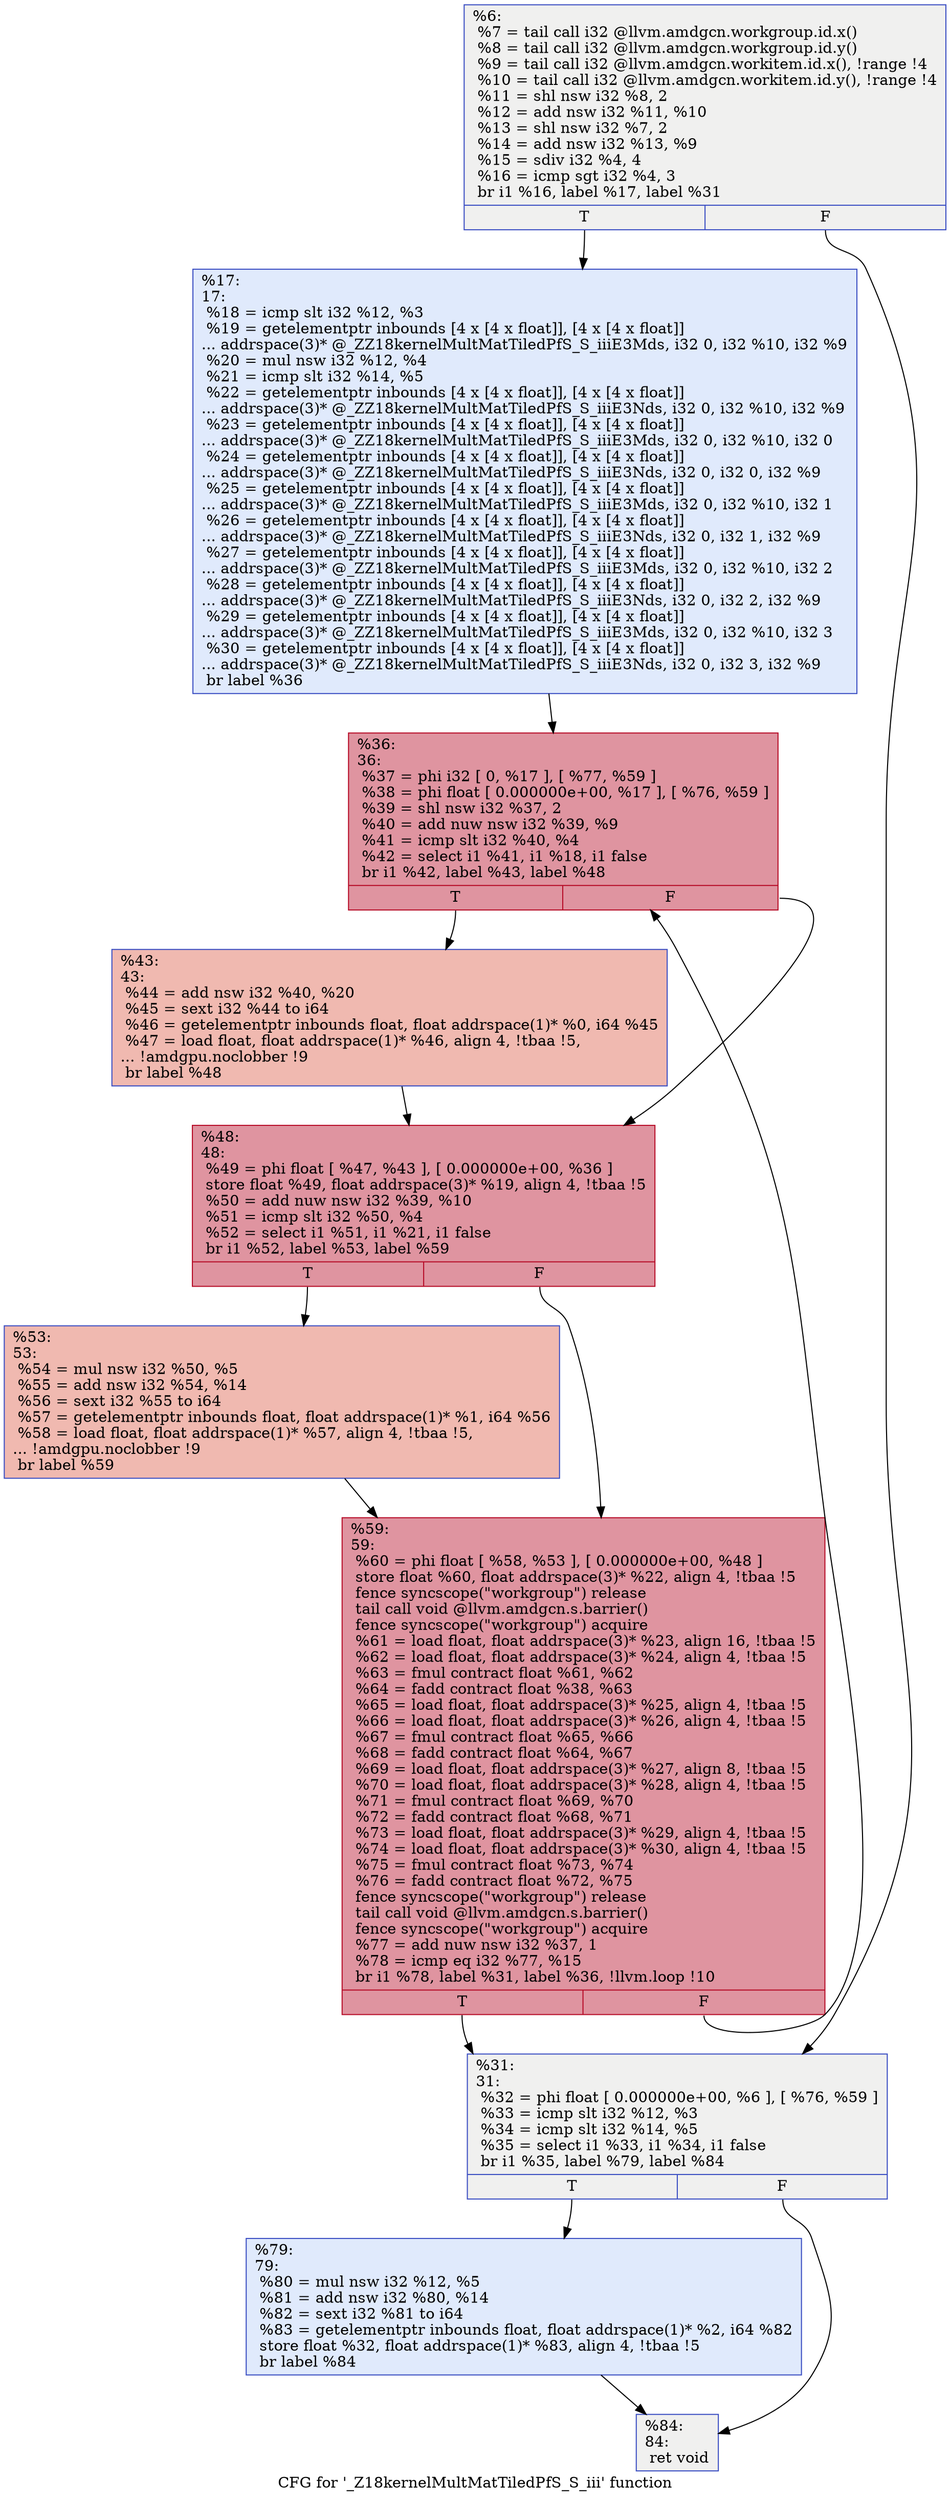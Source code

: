 digraph "CFG for '_Z18kernelMultMatTiledPfS_S_iii' function" {
	label="CFG for '_Z18kernelMultMatTiledPfS_S_iii' function";

	Node0x5795f00 [shape=record,color="#3d50c3ff", style=filled, fillcolor="#dedcdb70",label="{%6:\l  %7 = tail call i32 @llvm.amdgcn.workgroup.id.x()\l  %8 = tail call i32 @llvm.amdgcn.workgroup.id.y()\l  %9 = tail call i32 @llvm.amdgcn.workitem.id.x(), !range !4\l  %10 = tail call i32 @llvm.amdgcn.workitem.id.y(), !range !4\l  %11 = shl nsw i32 %8, 2\l  %12 = add nsw i32 %11, %10\l  %13 = shl nsw i32 %7, 2\l  %14 = add nsw i32 %13, %9\l  %15 = sdiv i32 %4, 4\l  %16 = icmp sgt i32 %4, 3\l  br i1 %16, label %17, label %31\l|{<s0>T|<s1>F}}"];
	Node0x5795f00:s0 -> Node0x57962c0;
	Node0x5795f00:s1 -> Node0x57983c0;
	Node0x57962c0 [shape=record,color="#3d50c3ff", style=filled, fillcolor="#b9d0f970",label="{%17:\l17:                                               \l  %18 = icmp slt i32 %12, %3\l  %19 = getelementptr inbounds [4 x [4 x float]], [4 x [4 x float]]\l... addrspace(3)* @_ZZ18kernelMultMatTiledPfS_S_iiiE3Mds, i32 0, i32 %10, i32 %9\l  %20 = mul nsw i32 %12, %4\l  %21 = icmp slt i32 %14, %5\l  %22 = getelementptr inbounds [4 x [4 x float]], [4 x [4 x float]]\l... addrspace(3)* @_ZZ18kernelMultMatTiledPfS_S_iiiE3Nds, i32 0, i32 %10, i32 %9\l  %23 = getelementptr inbounds [4 x [4 x float]], [4 x [4 x float]]\l... addrspace(3)* @_ZZ18kernelMultMatTiledPfS_S_iiiE3Mds, i32 0, i32 %10, i32 0\l  %24 = getelementptr inbounds [4 x [4 x float]], [4 x [4 x float]]\l... addrspace(3)* @_ZZ18kernelMultMatTiledPfS_S_iiiE3Nds, i32 0, i32 0, i32 %9\l  %25 = getelementptr inbounds [4 x [4 x float]], [4 x [4 x float]]\l... addrspace(3)* @_ZZ18kernelMultMatTiledPfS_S_iiiE3Mds, i32 0, i32 %10, i32 1\l  %26 = getelementptr inbounds [4 x [4 x float]], [4 x [4 x float]]\l... addrspace(3)* @_ZZ18kernelMultMatTiledPfS_S_iiiE3Nds, i32 0, i32 1, i32 %9\l  %27 = getelementptr inbounds [4 x [4 x float]], [4 x [4 x float]]\l... addrspace(3)* @_ZZ18kernelMultMatTiledPfS_S_iiiE3Mds, i32 0, i32 %10, i32 2\l  %28 = getelementptr inbounds [4 x [4 x float]], [4 x [4 x float]]\l... addrspace(3)* @_ZZ18kernelMultMatTiledPfS_S_iiiE3Nds, i32 0, i32 2, i32 %9\l  %29 = getelementptr inbounds [4 x [4 x float]], [4 x [4 x float]]\l... addrspace(3)* @_ZZ18kernelMultMatTiledPfS_S_iiiE3Mds, i32 0, i32 %10, i32 3\l  %30 = getelementptr inbounds [4 x [4 x float]], [4 x [4 x float]]\l... addrspace(3)* @_ZZ18kernelMultMatTiledPfS_S_iiiE3Nds, i32 0, i32 3, i32 %9\l  br label %36\l}"];
	Node0x57962c0 -> Node0x57985e0;
	Node0x57983c0 [shape=record,color="#3d50c3ff", style=filled, fillcolor="#dedcdb70",label="{%31:\l31:                                               \l  %32 = phi float [ 0.000000e+00, %6 ], [ %76, %59 ]\l  %33 = icmp slt i32 %12, %3\l  %34 = icmp slt i32 %14, %5\l  %35 = select i1 %33, i1 %34, i1 false\l  br i1 %35, label %79, label %84\l|{<s0>T|<s1>F}}"];
	Node0x57983c0:s0 -> Node0x5798370;
	Node0x57983c0:s1 -> Node0x579a000;
	Node0x57985e0 [shape=record,color="#b70d28ff", style=filled, fillcolor="#b70d2870",label="{%36:\l36:                                               \l  %37 = phi i32 [ 0, %17 ], [ %77, %59 ]\l  %38 = phi float [ 0.000000e+00, %17 ], [ %76, %59 ]\l  %39 = shl nsw i32 %37, 2\l  %40 = add nuw nsw i32 %39, %9\l  %41 = icmp slt i32 %40, %4\l  %42 = select i1 %41, i1 %18, i1 false\l  br i1 %42, label %43, label %48\l|{<s0>T|<s1>F}}"];
	Node0x57985e0:s0 -> Node0x579a530;
	Node0x57985e0:s1 -> Node0x579a5c0;
	Node0x579a530 [shape=record,color="#3d50c3ff", style=filled, fillcolor="#de614d70",label="{%43:\l43:                                               \l  %44 = add nsw i32 %40, %20\l  %45 = sext i32 %44 to i64\l  %46 = getelementptr inbounds float, float addrspace(1)* %0, i64 %45\l  %47 = load float, float addrspace(1)* %46, align 4, !tbaa !5,\l... !amdgpu.noclobber !9\l  br label %48\l}"];
	Node0x579a530 -> Node0x579a5c0;
	Node0x579a5c0 [shape=record,color="#b70d28ff", style=filled, fillcolor="#b70d2870",label="{%48:\l48:                                               \l  %49 = phi float [ %47, %43 ], [ 0.000000e+00, %36 ]\l  store float %49, float addrspace(3)* %19, align 4, !tbaa !5\l  %50 = add nuw nsw i32 %39, %10\l  %51 = icmp slt i32 %50, %4\l  %52 = select i1 %51, i1 %21, i1 false\l  br i1 %52, label %53, label %59\l|{<s0>T|<s1>F}}"];
	Node0x579a5c0:s0 -> Node0x579b550;
	Node0x579a5c0:s1 -> Node0x5799b30;
	Node0x579b550 [shape=record,color="#3d50c3ff", style=filled, fillcolor="#de614d70",label="{%53:\l53:                                               \l  %54 = mul nsw i32 %50, %5\l  %55 = add nsw i32 %54, %14\l  %56 = sext i32 %55 to i64\l  %57 = getelementptr inbounds float, float addrspace(1)* %1, i64 %56\l  %58 = load float, float addrspace(1)* %57, align 4, !tbaa !5,\l... !amdgpu.noclobber !9\l  br label %59\l}"];
	Node0x579b550 -> Node0x5799b30;
	Node0x5799b30 [shape=record,color="#b70d28ff", style=filled, fillcolor="#b70d2870",label="{%59:\l59:                                               \l  %60 = phi float [ %58, %53 ], [ 0.000000e+00, %48 ]\l  store float %60, float addrspace(3)* %22, align 4, !tbaa !5\l  fence syncscope(\"workgroup\") release\l  tail call void @llvm.amdgcn.s.barrier()\l  fence syncscope(\"workgroup\") acquire\l  %61 = load float, float addrspace(3)* %23, align 16, !tbaa !5\l  %62 = load float, float addrspace(3)* %24, align 4, !tbaa !5\l  %63 = fmul contract float %61, %62\l  %64 = fadd contract float %38, %63\l  %65 = load float, float addrspace(3)* %25, align 4, !tbaa !5\l  %66 = load float, float addrspace(3)* %26, align 4, !tbaa !5\l  %67 = fmul contract float %65, %66\l  %68 = fadd contract float %64, %67\l  %69 = load float, float addrspace(3)* %27, align 8, !tbaa !5\l  %70 = load float, float addrspace(3)* %28, align 4, !tbaa !5\l  %71 = fmul contract float %69, %70\l  %72 = fadd contract float %68, %71\l  %73 = load float, float addrspace(3)* %29, align 4, !tbaa !5\l  %74 = load float, float addrspace(3)* %30, align 4, !tbaa !5\l  %75 = fmul contract float %73, %74\l  %76 = fadd contract float %72, %75\l  fence syncscope(\"workgroup\") release\l  tail call void @llvm.amdgcn.s.barrier()\l  fence syncscope(\"workgroup\") acquire\l  %77 = add nuw nsw i32 %37, 1\l  %78 = icmp eq i32 %77, %15\l  br i1 %78, label %31, label %36, !llvm.loop !10\l|{<s0>T|<s1>F}}"];
	Node0x5799b30:s0 -> Node0x57983c0;
	Node0x5799b30:s1 -> Node0x57985e0;
	Node0x5798370 [shape=record,color="#3d50c3ff", style=filled, fillcolor="#b9d0f970",label="{%79:\l79:                                               \l  %80 = mul nsw i32 %12, %5\l  %81 = add nsw i32 %80, %14\l  %82 = sext i32 %81 to i64\l  %83 = getelementptr inbounds float, float addrspace(1)* %2, i64 %82\l  store float %32, float addrspace(1)* %83, align 4, !tbaa !5\l  br label %84\l}"];
	Node0x5798370 -> Node0x579a000;
	Node0x579a000 [shape=record,color="#3d50c3ff", style=filled, fillcolor="#dedcdb70",label="{%84:\l84:                                               \l  ret void\l}"];
}
